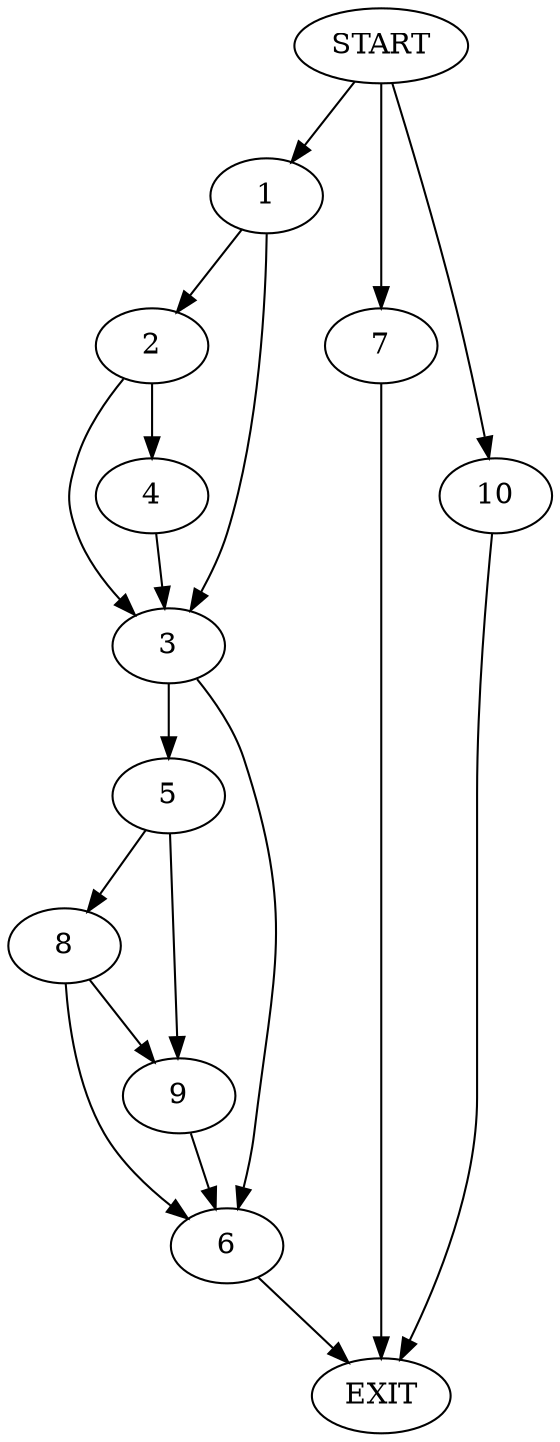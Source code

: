 digraph {
0 [label="START"]
11 [label="EXIT"]
0 -> 1
1 -> 2
1 -> 3
2 -> 4
2 -> 3
3 -> 5
3 -> 6
0 -> 7
7 -> 11
4 -> 3
6 -> 11
5 -> 8
5 -> 9
0 -> 10
10 -> 11
8 -> 6
8 -> 9
9 -> 6
}
